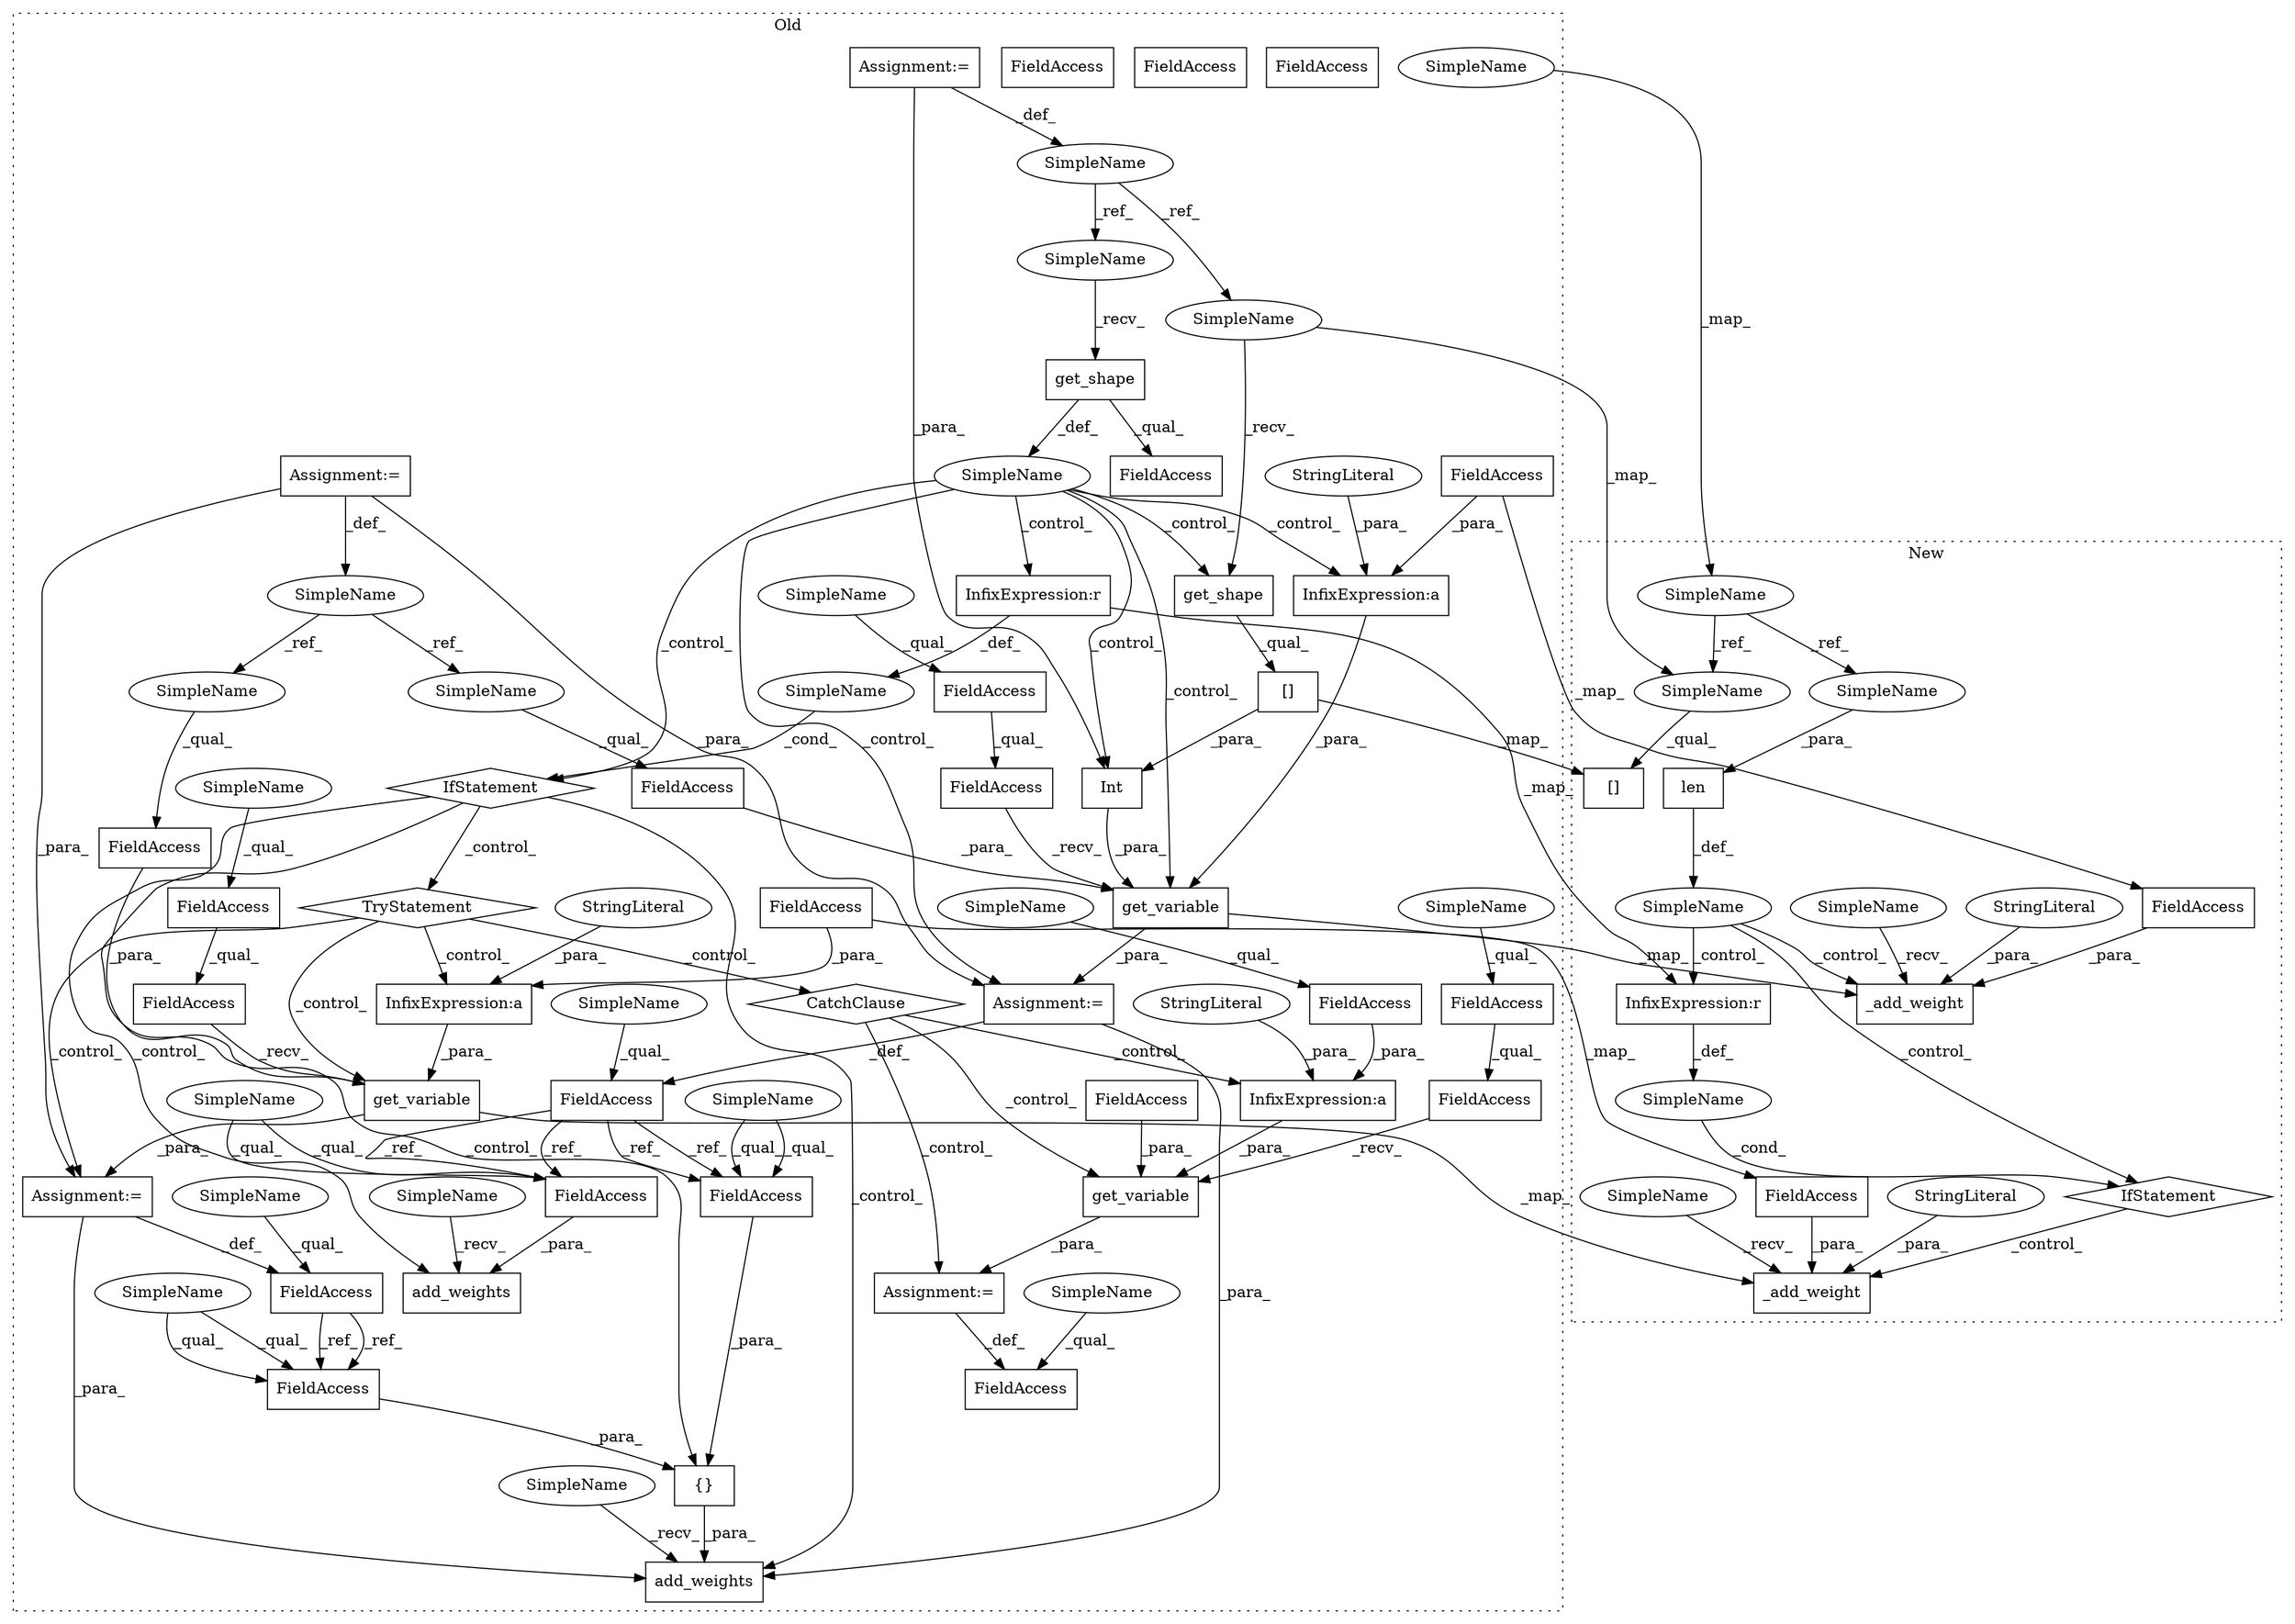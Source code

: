 digraph G {
subgraph cluster0 {
1 [label="CatchClause" a="12" s="1741,1775" l="13,2" shape="diamond"];
3 [label="TryStatement" a="54" s="1592" l="4" shape="diamond"];
4 [label="SimpleName" a="42" s="" l="" shape="ellipse"];
5 [label="Assignment:=" a="7" s="1048" l="6" shape="box"];
7 [label="get_variable" a="32" s="1634,1729" l="13,1" shape="box"];
8 [label="InfixExpression:a" a="27" s="1657" l="3" shape="box"];
9 [label="get_variable" a="32" s="1815,1897" l="13,1" shape="box"];
10 [label="InfixExpression:a" a="27" s="1456" l="3" shape="box"];
11 [label="InfixExpression:a" a="27" s="1838" l="3" shape="box"];
12 [label="{}" a="4" s="1940,1954" l="1,1" shape="box"];
13 [label="add_weights" a="32" s="1919,1955" l="12,1" shape="box"];
14 [label="SimpleName" a="42" s="" l="" shape="ellipse"];
15 [label="add_weights" a="32" s="1983,2001" l="12,1" shape="box"];
17 [label="get_variable" a="32" s="1433,1552" l="13,1" shape="box"];
19 [label="InfixExpression:r" a="27" s="1574" l="4" shape="box"];
21 [label="FieldAccess" a="22" s="1412" l="20" shape="box"];
22 [label="FieldAccess" a="22" s="1606" l="6" shape="box"];
23 [label="FieldAccess" a="22" s="1794" l="20" shape="box"];
24 [label="FieldAccess" a="22" s="1941" l="6" shape="box"];
25 [label="FieldAccess" a="22" s="1412" l="17" shape="box"];
26 [label="FieldAccess" a="22" s="1613" l="17" shape="box"];
27 [label="FieldAccess" a="22" s="1859" l="21" shape="box"];
28 [label="FieldAccess" a="22" s="1613" l="20" shape="box"];
29 [label="FieldAccess" a="22" s="1794" l="17" shape="box"];
30 [label="FieldAccess" a="22" s="1995" l="6" shape="box"];
31 [label="FieldAccess" a="22" s="1405" l="6" shape="box"];
32 [label="FieldAccess" a="22" s="1514" l="21" shape="box"];
33 [label="SimpleName" a="42" s="1097" l="12" shape="ellipse"];
34 [label="FieldAccess" a="22" s="1691" l="21" shape="box"];
35 [label="FieldAccess" a="22" s="1948" l="6" shape="box"];
36 [label="FieldAccess" a="22" s="1119" l="24" shape="box"];
37 [label="FieldAccess" a="22" s="1829" l="9" shape="box"];
38 [label="get_shape" a="32" s="1126" l="11" shape="box"];
40 [label="SimpleName" a="42" s="1017" l="6" shape="ellipse"];
42 [label="[]" a="2" s="1376,1397" l="19,1" shape="box"];
43 [label="get_shape" a="32" s="1383" l="11" shape="box"];
44 [label="FieldAccess" a="22" s="1787" l="6" shape="box"];
47 [label="IfStatement" a="25" s="1559,1582" l="4,2" shape="diamond"];
48 [label="SimpleName" a="42" s="1048" l="6" shape="ellipse"];
49 [label="StringLiteral" a="45" s="1660" l="4" shape="ellipse"];
50 [label="Assignment:=" a="7" s="1097" l="12" shape="box"];
51 [label="Assignment:=" a="7" s="1612" l="1" shape="box"];
52 [label="Assignment:=" a="7" s="1411" l="1" shape="box"];
54 [label="StringLiteral" a="45" s="1841" l="4" shape="ellipse"];
55 [label="StringLiteral" a="45" s="1459" l="5" shape="ellipse"];
57 [label="Assignment:=" a="7" s="1793" l="1" shape="box"];
58 [label="Int" a="32" s="1372,1398" l="4,1" shape="box"];
60 [label="FieldAccess" a="22" s="1447" l="9" shape="box"];
61 [label="FieldAccess" a="22" s="1648" l="9" shape="box"];
63 [label="SimpleName" a="42" s="1376" l="6" shape="ellipse"];
64 [label="SimpleName" a="42" s="1119" l="6" shape="ellipse"];
65 [label="SimpleName" a="42" s="1787" l="4" shape="ellipse"];
66 [label="SimpleName" a="42" s="1829" l="4" shape="ellipse"];
67 [label="FieldAccess" a="22" s="1948" l="6" shape="box"];
68 [label="FieldAccess" a="22" s="1995" l="6" shape="box"];
69 [label="FieldAccess" a="22" s="1941" l="6" shape="box"];
70 [label="SimpleName" a="42" s="1794" l="10" shape="ellipse"];
71 [label="SimpleName" a="42" s="1613" l="10" shape="ellipse"];
72 [label="SimpleName" a="42" s="1412" l="10" shape="ellipse"];
75 [label="SimpleName" a="42" s="1941" l="4" shape="ellipse"];
76 [label="SimpleName" a="42" s="1995" l="4" shape="ellipse"];
77 [label="SimpleName" a="42" s="1606" l="4" shape="ellipse"];
78 [label="SimpleName" a="42" s="1914" l="4" shape="ellipse"];
79 [label="SimpleName" a="42" s="1405" l="4" shape="ellipse"];
80 [label="SimpleName" a="42" s="1948" l="4" shape="ellipse"];
81 [label="SimpleName" a="42" s="1978" l="4" shape="ellipse"];
84 [label="SimpleName" a="42" s="1514" l="12" shape="ellipse"];
85 [label="SimpleName" a="42" s="1691" l="12" shape="ellipse"];
label = "Old";
style="dotted";
}
subgraph cluster1 {
2 [label="len" a="32" s="1009,1025" l="4,1" shape="box"];
6 [label="_add_weight" a="32" s="1423,1495" l="12,1" shape="box"];
16 [label="_add_weight" a="32" s="1282,1378" l="12,1" shape="box"];
18 [label="SimpleName" a="42" s="" l="" shape="ellipse"];
20 [label="InfixExpression:r" a="27" s="1400" l="4" shape="box"];
39 [label="SimpleName" a="42" s="972" l="12" shape="ellipse"];
41 [label="[]" a="2" s="1255,1270" l="13,1" shape="box"];
45 [label="SimpleName" a="42" s="" l="" shape="ellipse"];
46 [label="IfStatement" a="25" s="1385,1408" l="4,2" shape="diamond"];
53 [label="StringLiteral" a="45" s="1445" l="8" shape="ellipse"];
56 [label="StringLiteral" a="45" s="1304" l="9" shape="ellipse"];
59 [label="FieldAccess" a="22" s="1294" l="9" shape="box"];
62 [label="FieldAccess" a="22" s="1435" l="9" shape="box"];
73 [label="SimpleName" a="42" s="1013" l="12" shape="ellipse"];
74 [label="SimpleName" a="42" s="1255" l="12" shape="ellipse"];
82 [label="SimpleName" a="42" s="1418" l="4" shape="ellipse"];
83 [label="SimpleName" a="42" s="1277" l="4" shape="ellipse"];
label = "New";
style="dotted";
}
1 -> 57 [label="_control_"];
1 -> 9 [label="_control_"];
1 -> 11 [label="_control_"];
2 -> 18 [label="_def_"];
3 -> 8 [label="_control_"];
3 -> 7 [label="_control_"];
3 -> 1 [label="_control_"];
3 -> 51 [label="_control_"];
4 -> 52 [label="_control_"];
4 -> 58 [label="_control_"];
4 -> 43 [label="_control_"];
4 -> 17 [label="_control_"];
4 -> 19 [label="_control_"];
4 -> 47 [label="_control_"];
4 -> 10 [label="_control_"];
5 -> 48 [label="_def_"];
5 -> 58 [label="_para_"];
7 -> 51 [label="_para_"];
7 -> 6 [label="_map_"];
8 -> 7 [label="_para_"];
9 -> 57 [label="_para_"];
10 -> 17 [label="_para_"];
11 -> 9 [label="_para_"];
12 -> 13 [label="_para_"];
14 -> 47 [label="_cond_"];
17 -> 16 [label="_map_"];
17 -> 52 [label="_para_"];
18 -> 20 [label="_control_"];
18 -> 16 [label="_control_"];
18 -> 46 [label="_control_"];
19 -> 20 [label="_map_"];
19 -> 14 [label="_def_"];
20 -> 45 [label="_def_"];
21 -> 17 [label="_recv_"];
22 -> 67 [label="_ref_"];
22 -> 67 [label="_ref_"];
23 -> 9 [label="_recv_"];
25 -> 21 [label="_qual_"];
26 -> 28 [label="_qual_"];
27 -> 9 [label="_para_"];
28 -> 7 [label="_recv_"];
29 -> 23 [label="_qual_"];
31 -> 69 [label="_ref_"];
31 -> 68 [label="_ref_"];
31 -> 68 [label="_ref_"];
31 -> 69 [label="_ref_"];
32 -> 17 [label="_para_"];
33 -> 84 [label="_ref_"];
33 -> 85 [label="_ref_"];
34 -> 7 [label="_para_"];
37 -> 11 [label="_para_"];
38 -> 36 [label="_qual_"];
38 -> 4 [label="_def_"];
39 -> 73 [label="_ref_"];
39 -> 74 [label="_ref_"];
40 -> 39 [label="_map_"];
42 -> 41 [label="_map_"];
42 -> 58 [label="_para_"];
43 -> 42 [label="_qual_"];
45 -> 46 [label="_cond_"];
46 -> 6 [label="_control_"];
47 -> 13 [label="_control_"];
47 -> 3 [label="_control_"];
47 -> 15 [label="_control_"];
47 -> 12 [label="_control_"];
48 -> 64 [label="_ref_"];
48 -> 63 [label="_ref_"];
49 -> 8 [label="_para_"];
50 -> 51 [label="_para_"];
50 -> 33 [label="_def_"];
50 -> 52 [label="_para_"];
51 -> 22 [label="_def_"];
51 -> 13 [label="_para_"];
52 -> 31 [label="_def_"];
52 -> 13 [label="_para_"];
53 -> 6 [label="_para_"];
54 -> 11 [label="_para_"];
55 -> 10 [label="_para_"];
56 -> 16 [label="_para_"];
57 -> 44 [label="_def_"];
58 -> 17 [label="_para_"];
59 -> 16 [label="_para_"];
60 -> 59 [label="_map_"];
60 -> 10 [label="_para_"];
61 -> 62 [label="_map_"];
61 -> 8 [label="_para_"];
62 -> 6 [label="_para_"];
63 -> 74 [label="_map_"];
63 -> 43 [label="_recv_"];
64 -> 38 [label="_recv_"];
65 -> 44 [label="_qual_"];
66 -> 37 [label="_qual_"];
67 -> 12 [label="_para_"];
68 -> 15 [label="_para_"];
69 -> 12 [label="_para_"];
70 -> 29 [label="_qual_"];
71 -> 26 [label="_qual_"];
72 -> 25 [label="_qual_"];
73 -> 2 [label="_para_"];
74 -> 41 [label="_qual_"];
75 -> 69 [label="_qual_"];
75 -> 69 [label="_qual_"];
76 -> 68 [label="_qual_"];
76 -> 68 [label="_qual_"];
77 -> 22 [label="_qual_"];
78 -> 13 [label="_recv_"];
79 -> 31 [label="_qual_"];
80 -> 67 [label="_qual_"];
80 -> 67 [label="_qual_"];
81 -> 15 [label="_recv_"];
82 -> 6 [label="_recv_"];
83 -> 16 [label="_recv_"];
84 -> 32 [label="_qual_"];
85 -> 34 [label="_qual_"];
}